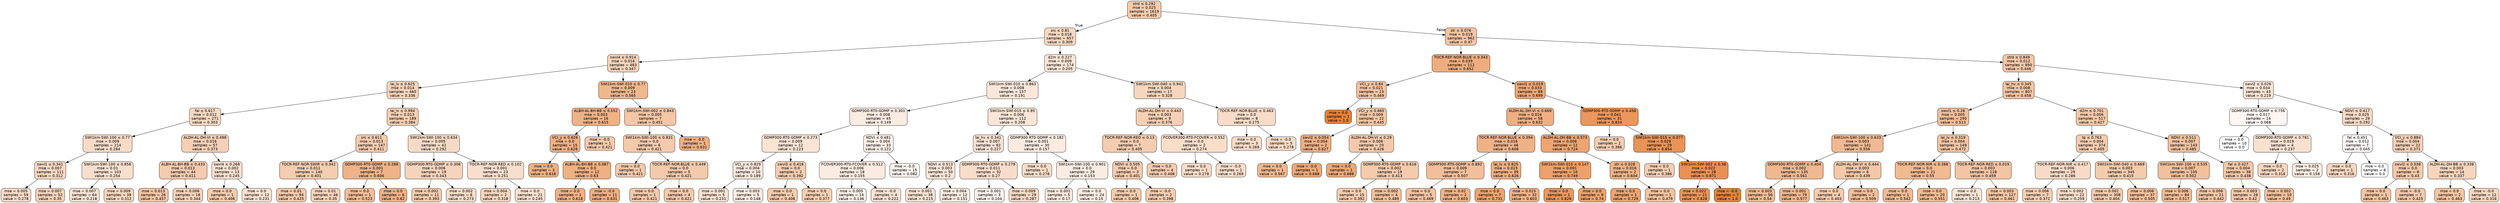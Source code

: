 digraph Tree {
node [shape=box, style="filled, rounded", color="black", fontname=helvetica] ;
edge [fontname=helvetica] ;
0 [label=<strd &le; 0.292<br/>mse = 0.025<br/>samples = 1619<br/>value = 0.405>, fillcolor="#f4ccaf"] ;
1 [label=<src &le; 0.81<br/>mse = 0.018<br/>samples = 657<br/>value = 0.309>, fillcolor="#f7d8c2"] ;
0 -> 1 [labeldistance=2.5, labelangle=45, headlabel="True"] ;
2 [label=<swvl4 &le; 0.914<br/>mse = 0.016<br/>samples = 483<br/>value = 0.347>, fillcolor="#f6d3ba"] ;
1 -> 2 ;
3 [label=<lai_lv &le; 0.625<br/>mse = 0.014<br/>samples = 460<br/>value = 0.336>, fillcolor="#f6d5bc"] ;
2 -> 3 ;
4 [label=<fal &le; 0.617<br/>mse = 0.012<br/>samples = 271<br/>value = 0.303>, fillcolor="#f7d9c3"] ;
3 -> 4 ;
5 [label=<SWI1km-SWI-100 &le; 0.77<br/>mse = 0.009<br/>samples = 214<br/>value = 0.284>, fillcolor="#f8dbc7"] ;
4 -> 5 ;
6 [label=<swvl1 &le; 0.341<br/>mse = 0.007<br/>samples = 111<br/>value = 0.312>, fillcolor="#f7d8c1"] ;
5 -> 6 ;
7 [label=<mse = 0.005<br/>samples = 59<br/>value = 0.278>, fillcolor="#f8dcc8"] ;
6 -> 7 ;
8 [label=<mse = 0.007<br/>samples = 52<br/>value = 0.35>, fillcolor="#f6d3ba"] ;
6 -> 8 ;
9 [label=<SWI1km-SWI-100 &le; 0.858<br/>mse = 0.01<br/>samples = 103<br/>value = 0.254>, fillcolor="#f8dfcd"] ;
5 -> 9 ;
10 [label=<mse = 0.007<br/>samples = 64<br/>value = 0.218>, fillcolor="#f9e3d4"] ;
9 -> 10 ;
11 [label=<mse = 0.009<br/>samples = 39<br/>value = 0.312>, fillcolor="#f7d8c1"] ;
9 -> 11 ;
12 [label=<ALDH-AL-DH-VI &le; 0.498<br/>mse = 0.016<br/>samples = 57<br/>value = 0.373>, fillcolor="#f5d0b5"] ;
4 -> 12 ;
13 [label=<ALBH-AL-BH-BB &le; 0.433<br/>mse = 0.013<br/>samples = 44<br/>value = 0.411>, fillcolor="#f4cbae"] ;
12 -> 13 ;
14 [label=<mse = 0.013<br/>samples = 26<br/>value = 0.457>, fillcolor="#f3c5a5"] ;
13 -> 14 ;
15 [label=<mse = 0.006<br/>samples = 18<br/>value = 0.344>, fillcolor="#f6d4bb"] ;
13 -> 15 ;
16 [label=<swvl4 &le; 0.268<br/>mse = 0.002<br/>samples = 13<br/>value = 0.245>, fillcolor="#f9e0cf"] ;
12 -> 16 ;
17 [label=<mse = 0.0<br/>samples = 1<br/>value = 0.408>, fillcolor="#f4ccae"] ;
16 -> 17 ;
18 [label=<mse = 0.0<br/>samples = 12<br/>value = 0.231>, fillcolor="#f9e2d1"] ;
16 -> 18 ;
19 [label=<lai_lv &le; 0.994<br/>mse = 0.013<br/>samples = 189<br/>value = 0.384>, fillcolor="#f5cfb3"] ;
3 -> 19 ;
20 [label=<src &le; 0.611<br/>mse = 0.013<br/>samples = 147<br/>value = 0.411>, fillcolor="#f4cbae"] ;
19 -> 20 ;
21 [label=<TOCR-REF-NOR-SWIR &le; 0.342<br/>mse = 0.011<br/>samples = 140<br/>value = 0.401>, fillcolor="#f5cdb0"] ;
20 -> 21 ;
22 [label=<mse = 0.01<br/>samples = 94<br/>value = 0.425>, fillcolor="#f4c9ab"] ;
21 -> 22 ;
23 [label=<mse = 0.01<br/>samples = 46<br/>value = 0.35>, fillcolor="#f6d3ba"] ;
21 -> 23 ;
24 [label=<GDMP300-RT0-GDMP &le; 0.288<br/>mse = 0.001<br/>samples = 7<br/>value = 0.606>, fillcolor="#efb387"] ;
20 -> 24 ;
25 [label=<mse = 0.0<br/>samples = 1<br/>value = 0.523>, fillcolor="#f1bd98"] ;
24 -> 25 ;
26 [label=<mse = 0.0<br/>samples = 6<br/>value = 0.62>, fillcolor="#efb184"] ;
24 -> 26 ;
27 [label=<SWI1km-SWI-100 &le; 0.634<br/>mse = 0.005<br/>samples = 42<br/>value = 0.292>, fillcolor="#f7dac5"] ;
19 -> 27 ;
28 [label=<GDMP300-RT0-GDMP &le; 0.308<br/>mse = 0.006<br/>samples = 19<br/>value = 0.343>, fillcolor="#f6d4bb"] ;
27 -> 28 ;
29 [label=<mse = 0.002<br/>samples = 11<br/>value = 0.393>, fillcolor="#f5cdb1"] ;
28 -> 29 ;
30 [label=<mse = 0.002<br/>samples = 8<br/>value = 0.273>, fillcolor="#f8ddc9"] ;
28 -> 30 ;
31 [label=<TOCR-REF-NOR-RED &le; 0.102<br/>mse = 0.001<br/>samples = 23<br/>value = 0.251>, fillcolor="#f8dfcd"] ;
27 -> 31 ;
32 [label=<mse = 0.004<br/>samples = 2<br/>value = 0.318>, fillcolor="#f7d7c0"] ;
31 -> 32 ;
33 [label=<mse = 0.0<br/>samples = 21<br/>value = 0.245>, fillcolor="#f9e0cf"] ;
31 -> 33 ;
34 [label=<SWI1km-SWI-010 &le; 0.77<br/>mse = 0.009<br/>samples = 23<br/>value = 0.565>, fillcolor="#f0b88f"] ;
2 -> 34 ;
35 [label=<ALBH-AL-BH-BB &le; 0.552<br/>mse = 0.003<br/>samples = 16<br/>value = 0.615>, fillcolor="#efb285"] ;
34 -> 35 ;
36 [label=<VCI_y &le; 0.826<br/>mse = 0.0<br/>samples = 15<br/>value = 0.628>, fillcolor="#efb083"] ;
35 -> 36 ;
37 [label=<mse = 0.0<br/>samples = 3<br/>value = 0.618>, fillcolor="#efb185"] ;
36 -> 37 ;
38 [label=<ALBH-AL-BH-BB &le; 0.087<br/>mse = 0.0<br/>samples = 12<br/>value = 0.63>, fillcolor="#efb082"] ;
36 -> 38 ;
39 [label=<mse = 0.0<br/>samples = 1<br/>value = 0.618>, fillcolor="#efb185"] ;
38 -> 39 ;
40 [label=<mse = -0.0<br/>samples = 11<br/>value = 0.631>, fillcolor="#efaf82"] ;
38 -> 40 ;
41 [label=<mse = -0.0<br/>samples = 1<br/>value = 0.421>, fillcolor="#f4caac"] ;
35 -> 41 ;
42 [label=<SWI1km-SWI-002 &le; 0.843<br/>mse = 0.005<br/>samples = 7<br/>value = 0.451>, fillcolor="#f3c6a6"] ;
34 -> 42 ;
43 [label=<SWI1km-SWI-100 &le; 0.831<br/>mse = 0.0<br/>samples = 6<br/>value = 0.421>, fillcolor="#f4caac"] ;
42 -> 43 ;
44 [label=<mse = 0.0<br/>samples = 1<br/>value = 0.421>, fillcolor="#f4caac"] ;
43 -> 44 ;
45 [label=<TOCR-REF-NOR-BLUE &le; 0.449<br/>mse = 0.0<br/>samples = 5<br/>value = 0.421>, fillcolor="#f4caac"] ;
43 -> 45 ;
46 [label=<mse = 0.0<br/>samples = 1<br/>value = 0.421>, fillcolor="#f4caac"] ;
45 -> 46 ;
47 [label=<mse = 0.0<br/>samples = 4<br/>value = 0.421>, fillcolor="#f4caac"] ;
45 -> 47 ;
48 [label=<mse = -0.0<br/>samples = 1<br/>value = 0.631>, fillcolor="#efaf82"] ;
42 -> 48 ;
49 [label=<d2m &le; 0.227<br/>mse = 0.009<br/>samples = 174<br/>value = 0.205>, fillcolor="#fae5d6"] ;
1 -> 49 ;
50 [label=<SWI1km-SWI-010 &le; 0.863<br/>mse = 0.008<br/>samples = 157<br/>value = 0.191>, fillcolor="#fae7d9"] ;
49 -> 50 ;
51 [label=<GDMP300-RT0-GDMP &le; 0.301<br/>mse = 0.008<br/>samples = 45<br/>value = 0.149>, fillcolor="#fbece2"] ;
50 -> 51 ;
52 [label=<GDMP300-RT0-GDMP &le; 0.273<br/>mse = 0.009<br/>samples = 12<br/>value = 0.223>, fillcolor="#f9e3d3"] ;
51 -> 52 ;
53 [label=<VCI_y &le; 0.829<br/>mse = 0.004<br/>samples = 10<br/>value = 0.189>, fillcolor="#fae7da"] ;
52 -> 53 ;
54 [label=<mse = 0.001<br/>samples = 5<br/>value = 0.231>, fillcolor="#f9e2d1"] ;
53 -> 54 ;
55 [label=<mse = 0.003<br/>samples = 5<br/>value = 0.148>, fillcolor="#fbece2"] ;
53 -> 55 ;
56 [label=<swvl3 &le; 0.416<br/>mse = 0.0<br/>samples = 2<br/>value = 0.392>, fillcolor="#f5ceb1"] ;
52 -> 56 ;
57 [label=<mse = 0.0<br/>samples = 1<br/>value = 0.408>, fillcolor="#f4ccae"] ;
56 -> 57 ;
58 [label=<mse = 0.0<br/>samples = 1<br/>value = 0.377>, fillcolor="#f5d0b4"] ;
56 -> 58 ;
59 [label=<NDVI &le; 0.481<br/>mse = 0.004<br/>samples = 33<br/>value = 0.122>, fillcolor="#fcf0e7"] ;
51 -> 59 ;
60 [label=<FCOVER300-RT0-FCOVER &le; 0.512<br/>mse = 0.006<br/>samples = 18<br/>value = 0.155>, fillcolor="#fbebe0"] ;
59 -> 60 ;
61 [label=<mse = 0.005<br/>samples = 14<br/>value = 0.136>, fillcolor="#fbeee4"] ;
60 -> 61 ;
62 [label=<mse = -0.0<br/>samples = 4<br/>value = 0.222>, fillcolor="#f9e3d3"] ;
60 -> 62 ;
63 [label=<mse = -0.0<br/>samples = 15<br/>value = 0.082>, fillcolor="#fdf5ef"] ;
59 -> 63 ;
64 [label=<SWI1km-SWI-015 &le; 0.95<br/>mse = 0.006<br/>samples = 112<br/>value = 0.208>, fillcolor="#fae5d6"] ;
50 -> 64 ;
65 [label=<lai_hv &le; 0.341<br/>mse = 0.007<br/>samples = 82<br/>value = 0.227>, fillcolor="#f9e2d2"] ;
64 -> 65 ;
66 [label=<NDVI &le; 0.513<br/>mse = 0.003<br/>samples = 50<br/>value = 0.2>, fillcolor="#fae6d7"] ;
65 -> 66 ;
67 [label=<mse = 0.001<br/>samples = 38<br/>value = 0.215>, fillcolor="#f9e4d4"] ;
66 -> 67 ;
68 [label=<mse = 0.004<br/>samples = 12<br/>value = 0.151>, fillcolor="#fbece1"] ;
66 -> 68 ;
69 [label=<GDMP300-RT0-GDMP &le; 0.279<br/>mse = 0.011<br/>samples = 32<br/>value = 0.27>, fillcolor="#f8ddca"] ;
65 -> 69 ;
70 [label=<mse = 0.001<br/>samples = 3<br/>value = 0.104>, fillcolor="#fcf2ea"] ;
69 -> 70 ;
71 [label=<mse = 0.009<br/>samples = 29<br/>value = 0.287>, fillcolor="#f8dbc6"] ;
69 -> 71 ;
72 [label=<GDMP300-RT0-GDMP &le; 0.182<br/>mse = 0.001<br/>samples = 30<br/>value = 0.157>, fillcolor="#fbebe0"] ;
64 -> 72 ;
73 [label=<mse = 0.0<br/>samples = 1<br/>value = 0.278>, fillcolor="#f8dcc8"] ;
72 -> 73 ;
74 [label=<SWI1km-SWI-100 &le; 0.901<br/>mse = 0.0<br/>samples = 29<br/>value = 0.153>, fillcolor="#fbece1"] ;
72 -> 74 ;
75 [label=<mse = 0.001<br/>samples = 5<br/>value = 0.17>, fillcolor="#fbeadd"] ;
74 -> 75 ;
76 [label=<mse = 0.0<br/>samples = 24<br/>value = 0.15>, fillcolor="#fbece1"] ;
74 -> 76 ;
77 [label=<SWI1km-SWI-040 &le; 0.941<br/>mse = 0.004<br/>samples = 17<br/>value = 0.328>, fillcolor="#f6d6be"] ;
49 -> 77 ;
78 [label=<ALDH-AL-DH-VI &le; 0.443<br/>mse = 0.003<br/>samples = 9<br/>value = 0.376>, fillcolor="#f5d0b5"] ;
77 -> 78 ;
79 [label=<TOCR-REF-NOR-RED &le; 0.13<br/>mse = 0.0<br/>samples = 7<br/>value = 0.405>, fillcolor="#f4ccaf"] ;
78 -> 79 ;
80 [label=<NDVI &le; 0.505<br/>mse = 0.0<br/>samples = 3<br/>value = 0.401>, fillcolor="#f5ccb0"] ;
79 -> 80 ;
81 [label=<mse = 0.0<br/>samples = 1<br/>value = 0.408>, fillcolor="#f4ccae"] ;
80 -> 81 ;
82 [label=<mse = -0.0<br/>samples = 2<br/>value = 0.398>, fillcolor="#f5cdb0"] ;
80 -> 82 ;
83 [label=<mse = 0.0<br/>samples = 4<br/>value = 0.408>, fillcolor="#f4ccae"] ;
79 -> 83 ;
84 [label=<FCOVER300-RT0-FCOVER &le; 0.552<br/>mse = 0.0<br/>samples = 2<br/>value = 0.274>, fillcolor="#f8ddc9"] ;
78 -> 84 ;
85 [label=<mse = 0.0<br/>samples = 1<br/>value = 0.278>, fillcolor="#f8dcc8"] ;
84 -> 85 ;
86 [label=<mse = -0.0<br/>samples = 1<br/>value = 0.269>, fillcolor="#f8ddca"] ;
84 -> 86 ;
87 [label=<TOCR-REF-NOR-BLUE &le; 0.463<br/>mse = 0.0<br/>samples = 8<br/>value = 0.275>, fillcolor="#f8dcc9"] ;
77 -> 87 ;
88 [label=<mse = 0.0<br/>samples = 3<br/>value = 0.269>, fillcolor="#f8ddca"] ;
87 -> 88 ;
89 [label=<mse = -0.0<br/>samples = 5<br/>value = 0.278>, fillcolor="#f8dcc8"] ;
87 -> 89 ;
90 [label=<str &le; 0.076<br/>mse = 0.019<br/>samples = 962<br/>value = 0.47>, fillcolor="#f3c4a2"] ;
0 -> 90 [labeldistance=2.5, labelangle=-45, headlabel="False"] ;
91 [label=<TOCR-REF-NOR-BLUE &le; 0.343<br/>mse = 0.039<br/>samples = 112<br/>value = 0.652>, fillcolor="#eead7e"] ;
90 -> 91 ;
92 [label=<VCI_y &le; 0.84<br/>mse = 0.021<br/>samples = 23<br/>value = 0.469>, fillcolor="#f3c4a2"] ;
91 -> 92 ;
93 [label=<mse = 0.0<br/>samples = 1<br/>value = 1.0>, fillcolor="#e58139"] ;
92 -> 93 ;
94 [label=<VCI_y &le; 0.865<br/>mse = 0.009<br/>samples = 22<br/>value = 0.445>, fillcolor="#f3c7a7"] ;
92 -> 94 ;
95 [label=<swvl2 &le; 0.054<br/>mse = 0.004<br/>samples = 2<br/>value = 0.627>, fillcolor="#efb083"] ;
94 -> 95 ;
96 [label=<mse = 0.0<br/>samples = 1<br/>value = 0.567>, fillcolor="#f0b88f"] ;
95 -> 96 ;
97 [label=<mse = -0.0<br/>samples = 1<br/>value = 0.688>, fillcolor="#eda877"] ;
95 -> 97 ;
98 [label=<ALDH-AL-DH-VI &le; 0.29<br/>mse = 0.006<br/>samples = 20<br/>value = 0.426>, fillcolor="#f4c9ab"] ;
94 -> 98 ;
99 [label=<mse = 0.0<br/>samples = 1<br/>value = 0.688>, fillcolor="#eda877"] ;
98 -> 99 ;
100 [label=<GDMP300-RT0-GDMP &le; 0.616<br/>mse = 0.002<br/>samples = 19<br/>value = 0.413>, fillcolor="#f4cbad"] ;
98 -> 100 ;
101 [label=<mse = 0.0<br/>samples = 15<br/>value = 0.392>, fillcolor="#f5ceb1"] ;
100 -> 101 ;
102 [label=<mse = 0.002<br/>samples = 4<br/>value = 0.489>, fillcolor="#f2c19e"] ;
100 -> 102 ;
103 [label=<swvl1 &le; 0.019<br/>mse = 0.033<br/>samples = 89<br/>value = 0.699>, fillcolor="#eda775"] ;
91 -> 103 ;
104 [label=<ALDH-AL-DH-VI &le; 0.669<br/>mse = 0.016<br/>samples = 58<br/>value = 0.632>, fillcolor="#efaf82"] ;
103 -> 104 ;
105 [label=<TOCR-REF-NOR-BLUE &le; 0.394<br/>mse = 0.016<br/>samples = 46<br/>value = 0.608>, fillcolor="#efb287"] ;
104 -> 105 ;
106 [label=<GDMP300-RT0-GDMP &le; 0.892<br/>mse = 0.009<br/>samples = 7<br/>value = 0.507>, fillcolor="#f2bf9b"] ;
105 -> 106 ;
107 [label=<mse = 0.0<br/>samples = 5<br/>value = 0.469>, fillcolor="#f3c4a2"] ;
106 -> 107 ;
108 [label=<mse = 0.02<br/>samples = 2<br/>value = 0.603>, fillcolor="#efb388"] ;
106 -> 108 ;
109 [label=<lai_lv &le; 0.825<br/>mse = 0.015<br/>samples = 39<br/>value = 0.626>, fillcolor="#efb083"] ;
105 -> 109 ;
110 [label=<mse = 0.0<br/>samples = 7<br/>value = 0.731>, fillcolor="#eca36e"] ;
109 -> 110 ;
111 [label=<mse = 0.015<br/>samples = 32<br/>value = 0.603>, fillcolor="#efb388"] ;
109 -> 111 ;
112 [label=<ALDH-AL-DH-BB &le; 0.573<br/>mse = 0.006<br/>samples = 12<br/>value = 0.724>, fillcolor="#eca470"] ;
104 -> 112 ;
113 [label=<SWI1km-SWI-010 &le; 0.147<br/>mse = 0.001<br/>samples = 10<br/>value = 0.749>, fillcolor="#eca16b"] ;
112 -> 113 ;
114 [label=<mse = 0.0<br/>samples = 1<br/>value = 0.828>, fillcolor="#e9975b"] ;
113 -> 114 ;
115 [label=<mse = 0.0<br/>samples = 9<br/>value = 0.74>, fillcolor="#eca26d"] ;
113 -> 115 ;
116 [label=<str &le; 0.028<br/>mse = 0.016<br/>samples = 2<br/>value = 0.604>, fillcolor="#efb387"] ;
112 -> 116 ;
117 [label=<mse = 0.0<br/>samples = 1<br/>value = 0.729>, fillcolor="#eca36f"] ;
116 -> 117 ;
118 [label=<mse = 0.0<br/>samples = 1<br/>value = 0.479>, fillcolor="#f3c3a0"] ;
116 -> 118 ;
119 [label=<GDMP300-RT0-GDMP &le; 0.456<br/>mse = 0.041<br/>samples = 31<br/>value = 0.824>, fillcolor="#ea975c"] ;
103 -> 119 ;
120 [label=<mse = 0.0<br/>samples = 2<br/>value = 0.386>, fillcolor="#f5ceb3"] ;
119 -> 120 ;
121 [label=<SWI1km-SWI-015 &le; 0.077<br/>mse = 0.029<br/>samples = 29<br/>value = 0.854>, fillcolor="#e99356"] ;
119 -> 121 ;
122 [label=<mse = 0.0<br/>samples = 1<br/>value = 0.386>, fillcolor="#f5ceb3"] ;
121 -> 122 ;
123 [label=<SWI1km-SWI-002 &le; 0.38<br/>mse = 0.022<br/>samples = 28<br/>value = 0.871>, fillcolor="#e89153"] ;
121 -> 123 ;
124 [label=<mse = 0.022<br/>samples = 21<br/>value = 0.828>, fillcolor="#e9975b"] ;
123 -> 124 ;
125 [label=<mse = -0.0<br/>samples = 7<br/>value = 1.0>, fillcolor="#e58139"] ;
123 -> 125 ;
126 [label=<strd &le; 0.849<br/>mse = 0.012<br/>samples = 850<br/>value = 0.446>, fillcolor="#f3c7a7"] ;
90 -> 126 ;
127 [label=<lai_hv &le; 0.345<br/>mse = 0.008<br/>samples = 807<br/>value = 0.458>, fillcolor="#f3c5a4"] ;
126 -> 127 ;
128 [label=<swvl1 &le; 0.26<br/>mse = 0.005<br/>samples = 290<br/>value = 0.513>, fillcolor="#f2be99"] ;
127 -> 128 ;
129 [label=<SWI1km-SWI-100 &le; 0.633<br/>mse = 0.003<br/>samples = 141<br/>value = 0.556>, fillcolor="#f1b991"] ;
128 -> 129 ;
130 [label=<GDMP300-RT0-GDMP &le; 0.404<br/>mse = 0.002<br/>samples = 135<br/>value = 0.561>, fillcolor="#f0b890"] ;
129 -> 130 ;
131 [label=<mse = 0.003<br/>samples = 56<br/>value = 0.54>, fillcolor="#f1bb94"] ;
130 -> 131 ;
132 [label=<mse = 0.001<br/>samples = 79<br/>value = 0.577>, fillcolor="#f0b68d"] ;
130 -> 132 ;
133 [label=<ALDH-AL-DH-VI &le; 0.444<br/>mse = 0.003<br/>samples = 6<br/>value = 0.439>, fillcolor="#f4c8a8"] ;
129 -> 133 ;
134 [label=<mse = 0.0<br/>samples = 4<br/>value = 0.403>, fillcolor="#f5ccaf"] ;
133 -> 134 ;
135 [label=<mse = 0.0<br/>samples = 2<br/>value = 0.509>, fillcolor="#f2bf9a"] ;
133 -> 135 ;
136 [label=<lai_lv &le; 0.319<br/>mse = 0.004<br/>samples = 149<br/>value = 0.472>, fillcolor="#f3c4a2"] ;
128 -> 136 ;
137 [label=<TOCR-REF-NOR-NIR &le; 0.388<br/>mse = 0.0<br/>samples = 21<br/>value = 0.55>, fillcolor="#f1ba92"] ;
136 -> 137 ;
138 [label=<mse = 0.0<br/>samples = 1<br/>value = 0.542>, fillcolor="#f1bb94"] ;
137 -> 138 ;
139 [label=<mse = 0.0<br/>samples = 20<br/>value = 0.551>, fillcolor="#f1ba92"] ;
137 -> 139 ;
140 [label=<TOCR-REF-NOR-RED &le; 0.019<br/>mse = 0.003<br/>samples = 128<br/>value = 0.459>, fillcolor="#f3c5a4"] ;
136 -> 140 ;
141 [label=<mse = 0.0<br/>samples = 1<br/>value = 0.213>, fillcolor="#f9e4d5"] ;
140 -> 141 ;
142 [label=<mse = 0.003<br/>samples = 127<br/>value = 0.461>, fillcolor="#f3c5a4"] ;
140 -> 142 ;
143 [label=<d2m &le; 0.701<br/>mse = 0.006<br/>samples = 517<br/>value = 0.427>, fillcolor="#f4c9aa"] ;
127 -> 143 ;
144 [label=<tp &le; 0.763<br/>mse = 0.004<br/>samples = 374<br/>value = 0.405>, fillcolor="#f4ccaf"] ;
143 -> 144 ;
145 [label=<TOCR-REF-NOR-NIR &le; 0.417<br/>mse = 0.006<br/>samples = 29<br/>value = 0.286>, fillcolor="#f8dbc6"] ;
144 -> 145 ;
146 [label=<mse = 0.006<br/>samples = 7<br/>value = 0.372>, fillcolor="#f5d0b5"] ;
145 -> 146 ;
147 [label=<mse = 0.002<br/>samples = 22<br/>value = 0.259>, fillcolor="#f8decc"] ;
145 -> 147 ;
148 [label=<SWI1km-SWI-040 &le; 0.669<br/>mse = 0.003<br/>samples = 345<br/>value = 0.415>, fillcolor="#f4cbad"] ;
144 -> 148 ;
149 [label=<mse = 0.002<br/>samples = 308<br/>value = 0.404>, fillcolor="#f4ccaf"] ;
148 -> 149 ;
150 [label=<mse = 0.006<br/>samples = 37<br/>value = 0.505>, fillcolor="#f2bf9b"] ;
148 -> 150 ;
151 [label=<NDVI &le; 0.511<br/>mse = 0.007<br/>samples = 143<br/>value = 0.485>, fillcolor="#f2c29f"] ;
143 -> 151 ;
152 [label=<SWI1km-SWI-100 &le; 0.535<br/>mse = 0.007<br/>samples = 105<br/>value = 0.502>, fillcolor="#f2c09c"] ;
151 -> 152 ;
153 [label=<mse = 0.006<br/>samples = 84<br/>value = 0.517>, fillcolor="#f2be99"] ;
152 -> 153 ;
154 [label=<mse = 0.006<br/>samples = 21<br/>value = 0.442>, fillcolor="#f4c7a7"] ;
152 -> 154 ;
155 [label=<fal &le; 0.427<br/>mse = 0.004<br/>samples = 38<br/>value = 0.438>, fillcolor="#f4c8a8"] ;
151 -> 155 ;
156 [label=<mse = 0.003<br/>samples = 28<br/>value = 0.42>, fillcolor="#f4caac"] ;
155 -> 156 ;
157 [label=<mse = 0.002<br/>samples = 10<br/>value = 0.49>, fillcolor="#f2c19e"] ;
155 -> 157 ;
158 [label=<swvl2 &le; 0.026<br/>mse = 0.034<br/>samples = 43<br/>value = 0.219>, fillcolor="#f9e3d4"] ;
126 -> 158 ;
159 [label=<GDMP300-RT0-GDMP &le; 0.756<br/>mse = 0.017<br/>samples = 14<br/>value = 0.068>, fillcolor="#fdf6f2"] ;
158 -> 159 ;
160 [label=<mse = 0.0<br/>samples = 10<br/>value = 0.0>, fillcolor="#ffffff"] ;
159 -> 160 ;
161 [label=<GDMP300-RT0-GDMP &le; 0.781<br/>mse = 0.019<br/>samples = 4<br/>value = 0.237>, fillcolor="#f9e1d0"] ;
159 -> 161 ;
162 [label=<mse = 0.0<br/>samples = 2<br/>value = 0.316>, fillcolor="#f7d7c0"] ;
161 -> 162 ;
163 [label=<mse = 0.025<br/>samples = 2<br/>value = 0.158>, fillcolor="#fbebe0"] ;
161 -> 163 ;
164 [label=<NDVI &le; 0.417<br/>mse = 0.025<br/>samples = 29<br/>value = 0.292>, fillcolor="#f7dac5"] ;
158 -> 164 ;
165 [label=<fal &le; 0.451<br/>mse = 0.012<br/>samples = 7<br/>value = 0.045>, fillcolor="#fef9f6"] ;
164 -> 165 ;
166 [label=<mse = 0.0<br/>samples = 1<br/>value = 0.316>, fillcolor="#f7d7c0"] ;
165 -> 166 ;
167 [label=<mse = 0.0<br/>samples = 6<br/>value = 0.0>, fillcolor="#ffffff"] ;
165 -> 167 ;
168 [label=<VCI_y &le; 0.884<br/>mse = 0.004<br/>samples = 22<br/>value = 0.371>, fillcolor="#f5d0b6"] ;
164 -> 168 ;
169 [label=<swvl2 &le; 0.038<br/>mse = 0.0<br/>samples = 8<br/>value = 0.43>, fillcolor="#f4c9aa"] ;
168 -> 169 ;
170 [label=<mse = 0.0<br/>samples = 1<br/>value = 0.463>, fillcolor="#f3c5a3"] ;
169 -> 170 ;
171 [label=<mse = -0.0<br/>samples = 7<br/>value = 0.425>, fillcolor="#f4c9ab"] ;
169 -> 171 ;
172 [label=<ALDH-AL-DH-BB &le; 0.338<br/>mse = 0.003<br/>samples = 14<br/>value = 0.337>, fillcolor="#f6d5bc"] ;
168 -> 172 ;
173 [label=<mse = 0.0<br/>samples = 2<br/>value = 0.463>, fillcolor="#f3c5a3"] ;
172 -> 173 ;
174 [label=<mse = -0.0<br/>samples = 12<br/>value = 0.316>, fillcolor="#f7d7c0"] ;
172 -> 174 ;
}